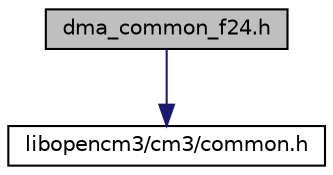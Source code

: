 digraph "dma_common_f24.h"
{
  edge [fontname="Helvetica",fontsize="10",labelfontname="Helvetica",labelfontsize="10"];
  node [fontname="Helvetica",fontsize="10",shape=record];
  Node1 [label="dma_common_f24.h",height=0.2,width=0.4,color="black", fillcolor="grey75", style="filled" fontcolor="black"];
  Node1 -> Node2 [color="midnightblue",fontsize="10",style="solid",fontname="Helvetica"];
  Node2 [label="libopencm3/cm3/common.h",height=0.2,width=0.4,color="black", fillcolor="white", style="filled",URL="cm3.tag$common_8h.html"];
}
